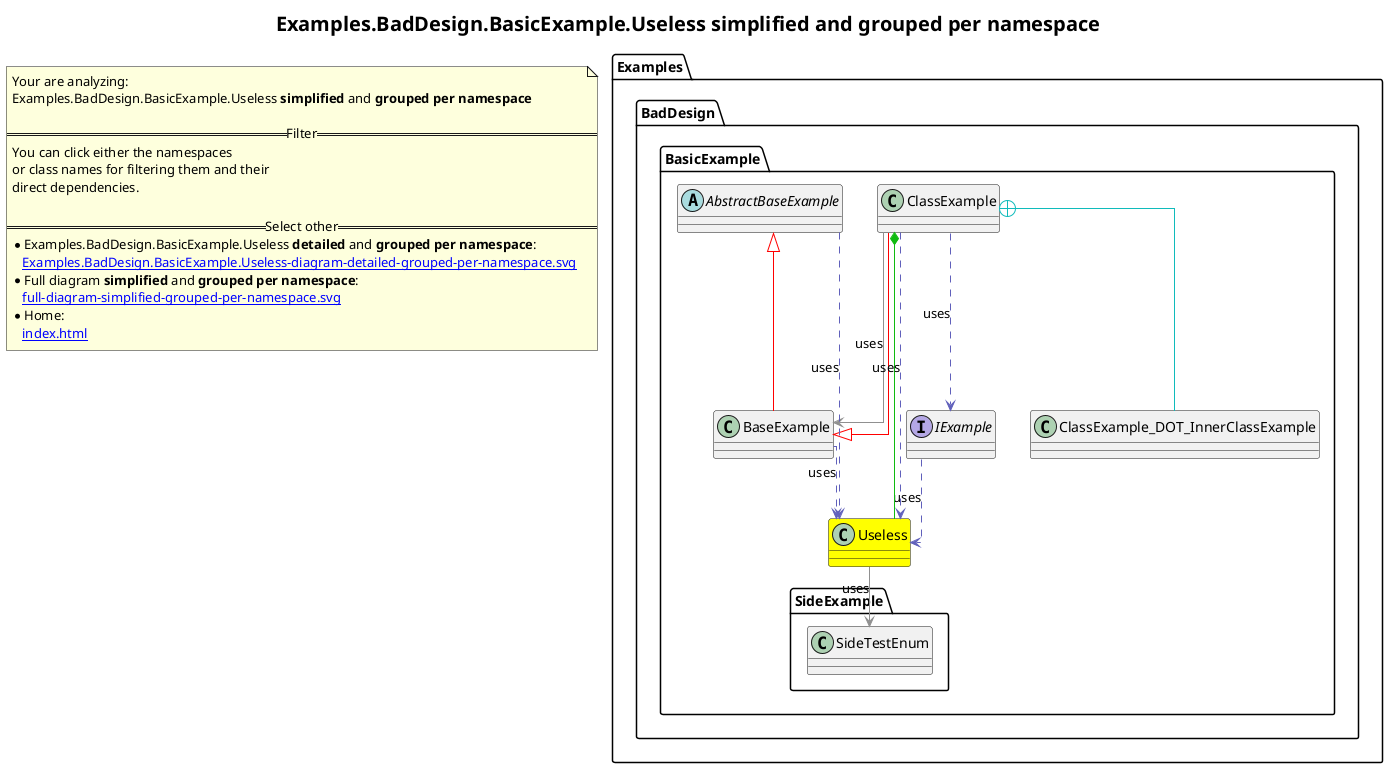 @startuml
skinparam linetype ortho
title <size:20>Examples.BadDesign.BasicExample.Useless **simplified** and **grouped per namespace**</size>
note "Your are analyzing:\nExamples.BadDesign.BasicExample.Useless **simplified** and **grouped per namespace**\n\n==Filter==\nYou can click either the namespaces \nor class names for filtering them and their\ndirect dependencies.\n\n==Select other==\n* Examples.BadDesign.BasicExample.Useless **detailed** and **grouped per namespace**:\n   [[Examples.BadDesign.BasicExample.Useless-diagram-detailed-grouped-per-namespace.svg]]\n* Full diagram **simplified** and **grouped per namespace**:\n   [[full-diagram-simplified-grouped-per-namespace.svg]]\n* Home:\n   [[index.html]]" as FloatingNote
namespace Examples [[Examples-diagram-simplified-grouped-per-namespace.svg]] {
namespace Examples.BadDesign [[Examples.BadDesign-diagram-simplified-grouped-per-namespace.svg]] {
namespace Examples.BadDesign.BasicExample [[Examples.BadDesign.BasicExample-diagram-simplified-grouped-per-namespace.svg]] {
    class Examples.BadDesign.BasicExample.Useless [[Examples.BadDesign.BasicExample.Useless-diagram-simplified-grouped-per-namespace.svg]] #yellow {
    }
    interface Examples.BadDesign.BasicExample.IExample [[Examples.BadDesign.BasicExample.IExample-diagram-simplified-grouped-per-namespace.svg]]  {
    }
    class Examples.BadDesign.BasicExample.ClassExample [[Examples.BadDesign.BasicExample.ClassExample-diagram-simplified-grouped-per-namespace.svg]]  {
    }
    abstract class Examples.BadDesign.BasicExample.AbstractBaseExample [[Examples.BadDesign.BasicExample.AbstractBaseExample-diagram-simplified-grouped-per-namespace.svg]]  {
    }
    class Examples.BadDesign.BasicExample.BaseExample [[Examples.BadDesign.BasicExample.BaseExample-diagram-simplified-grouped-per-namespace.svg]]  {
    }
    class Examples.BadDesign.BasicExample.ClassExample_DOT_InnerClassExample [[Examples.BadDesign.BasicExample.ClassExample.InnerClassExample-diagram-simplified-grouped-per-namespace.svg]]  {
    }
'Compared namespace Examples.BadDesign.BasicExample [[Examples.BadDesign.BasicExample-diagram-simplified-grouped-per-namespace.svg]] { with last element of     }
' Closing all previous_sub_namespace_list namespace None because file analysis is finished.
' Closing namespace BasicExample
}
' Closing namespace BadDesign
}
' Closing namespace Examples
}
namespace Examples [[Examples-diagram-simplified-grouped-per-namespace.svg]] {
namespace Examples.BadDesign [[Examples.BadDesign-diagram-simplified-grouped-per-namespace.svg]] {
namespace Examples.BadDesign.BasicExample [[Examples.BadDesign.BasicExample-diagram-simplified-grouped-per-namespace.svg]] {
namespace Examples.BadDesign.BasicExample.SideExample [[Examples.BadDesign.BasicExample.SideExample-diagram-simplified-grouped-per-namespace.svg]] {
      class Examples.BadDesign.BasicExample.SideExample.SideTestEnum [[Examples.BadDesign.BasicExample.SideExample.SideTestEnum-diagram-simplified-grouped-per-namespace.svg]]  {
      }
'Compared namespace Examples.BadDesign.BasicExample.SideExample [[Examples.BadDesign.BasicExample.SideExample-diagram-simplified-grouped-per-namespace.svg]] { with last element of       }
' Closing all previous_sub_namespace_list namespace None because file analysis is finished.
' Closing namespace SideExample
}
' Closing namespace BasicExample
}
' Closing namespace BadDesign
}
' Closing namespace Examples
}
 ' *************************************** 
 ' *************************************** 
 ' *************************************** 
' Class relations extracted from namespace:
' Examples.BadDesign.BasicExample
Examples.BadDesign.BasicExample.Useless -[#909090]-> Examples.BadDesign.BasicExample.SideExample.SideTestEnum  : uses 
Examples.BadDesign.BasicExample.IExample .[#6060BB].> Examples.BadDesign.BasicExample.Useless  : uses 
Examples.BadDesign.BasicExample.BaseExample <|-[#red]- Examples.BadDesign.BasicExample.ClassExample
Examples.BadDesign.BasicExample.ClassExample +-[#10BBBB]- Examples.BadDesign.BasicExample.ClassExample_DOT_InnerClassExample 
Examples.BadDesign.BasicExample.ClassExample *-[#10BB10]- Examples.BadDesign.BasicExample.Useless 
Examples.BadDesign.BasicExample.ClassExample .[#6060BB].> Examples.BadDesign.BasicExample.Useless  : uses 
Examples.BadDesign.BasicExample.ClassExample -[#909090]-> Examples.BadDesign.BasicExample.BaseExample  : uses 
Examples.BadDesign.BasicExample.ClassExample .[#6060BB].> Examples.BadDesign.BasicExample.IExample  : uses 
Examples.BadDesign.BasicExample.AbstractBaseExample .[#6060BB].> Examples.BadDesign.BasicExample.Useless  : uses 
Examples.BadDesign.BasicExample.AbstractBaseExample <|-[#red]- Examples.BadDesign.BasicExample.BaseExample
Examples.BadDesign.BasicExample.BaseExample .[#6060BB].> Examples.BadDesign.BasicExample.Useless  : uses 
Examples.BadDesign.BasicExample.ClassExample.InnerClassExample .[#6060BB].> Examples.BadDesign.BasicExample.Useless  : uses 
' Class relations extracted from namespace:
' Examples.BadDesign.BasicExample.SideExample
@enduml